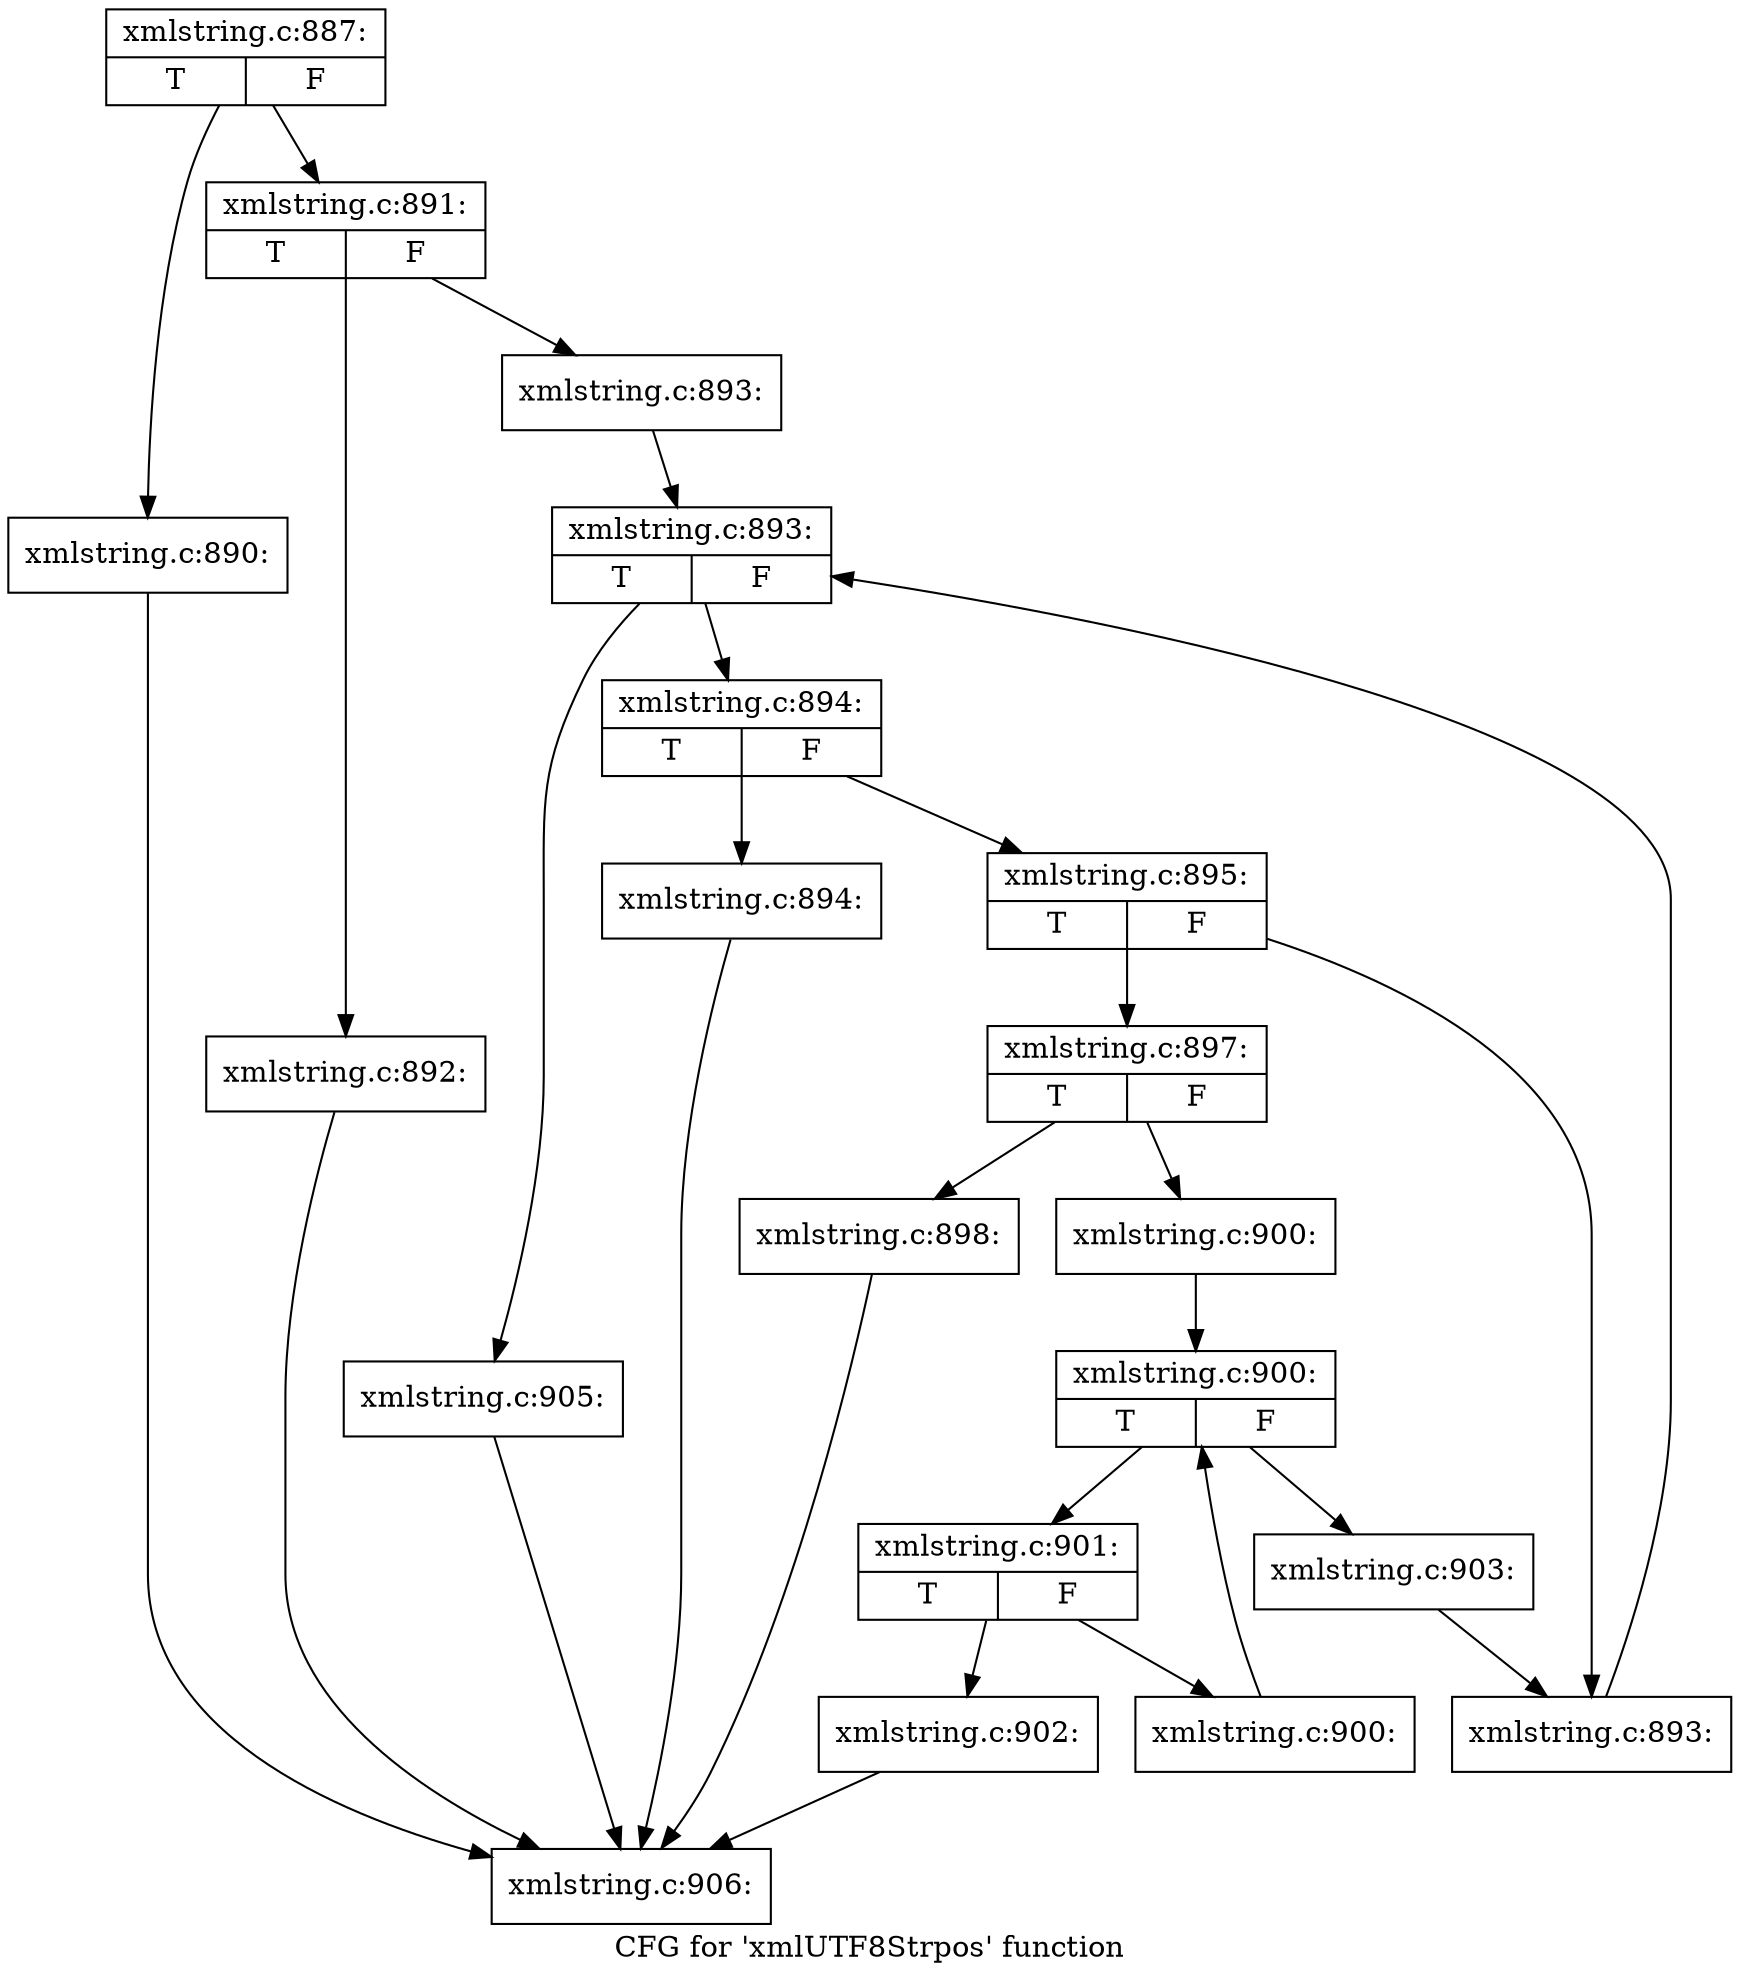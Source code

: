 digraph "CFG for 'xmlUTF8Strpos' function" {
	label="CFG for 'xmlUTF8Strpos' function";

	Node0x3939820 [shape=record,label="{xmlstring.c:887:|{<s0>T|<s1>F}}"];
	Node0x3939820 -> Node0x3937f20;
	Node0x3939820 -> Node0x3937f70;
	Node0x3937f20 [shape=record,label="{xmlstring.c:890:}"];
	Node0x3937f20 -> Node0x3937490;
	Node0x3937f70 [shape=record,label="{xmlstring.c:891:|{<s0>T|<s1>F}}"];
	Node0x3937f70 -> Node0x3930c50;
	Node0x3937f70 -> Node0x39384c0;
	Node0x3930c50 [shape=record,label="{xmlstring.c:892:}"];
	Node0x3930c50 -> Node0x3937490;
	Node0x39384c0 [shape=record,label="{xmlstring.c:893:}"];
	Node0x39384c0 -> Node0x39388b0;
	Node0x39388b0 [shape=record,label="{xmlstring.c:893:|{<s0>T|<s1>F}}"];
	Node0x39388b0 -> Node0x3938c60;
	Node0x39388b0 -> Node0x3938ad0;
	Node0x3938c60 [shape=record,label="{xmlstring.c:894:|{<s0>T|<s1>F}}"];
	Node0x3938c60 -> Node0x3938e50;
	Node0x3938c60 -> Node0x3938ea0;
	Node0x3938e50 [shape=record,label="{xmlstring.c:894:}"];
	Node0x3938e50 -> Node0x3937490;
	Node0x3938ea0 [shape=record,label="{xmlstring.c:895:|{<s0>T|<s1>F}}"];
	Node0x3938ea0 -> Node0x3939640;
	Node0x3938ea0 -> Node0x3939690;
	Node0x3939640 [shape=record,label="{xmlstring.c:897:|{<s0>T|<s1>F}}"];
	Node0x3939640 -> Node0x3939b40;
	Node0x3939640 -> Node0x3939b90;
	Node0x3939b40 [shape=record,label="{xmlstring.c:898:}"];
	Node0x3939b40 -> Node0x3937490;
	Node0x3939b90 [shape=record,label="{xmlstring.c:900:}"];
	Node0x3939b90 -> Node0x393a0f0;
	Node0x393a0f0 [shape=record,label="{xmlstring.c:900:|{<s0>T|<s1>F}}"];
	Node0x393a0f0 -> Node0x393a700;
	Node0x393a0f0 -> Node0x393a310;
	Node0x393a700 [shape=record,label="{xmlstring.c:901:|{<s0>T|<s1>F}}"];
	Node0x393a700 -> Node0x393a880;
	Node0x393a700 -> Node0x393a8d0;
	Node0x393a880 [shape=record,label="{xmlstring.c:902:}"];
	Node0x393a880 -> Node0x3937490;
	Node0x393a8d0 [shape=record,label="{xmlstring.c:900:}"];
	Node0x393a8d0 -> Node0x393a0f0;
	Node0x393a310 [shape=record,label="{xmlstring.c:903:}"];
	Node0x393a310 -> Node0x3939690;
	Node0x3939690 [shape=record,label="{xmlstring.c:893:}"];
	Node0x3939690 -> Node0x39388b0;
	Node0x3938ad0 [shape=record,label="{xmlstring.c:905:}"];
	Node0x3938ad0 -> Node0x3937490;
	Node0x3937490 [shape=record,label="{xmlstring.c:906:}"];
}

